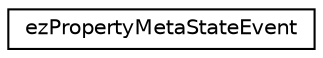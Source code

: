 digraph "Graphical Class Hierarchy"
{
 // LATEX_PDF_SIZE
  edge [fontname="Helvetica",fontsize="10",labelfontname="Helvetica",labelfontsize="10"];
  node [fontname="Helvetica",fontsize="10",shape=record];
  rankdir="LR";
  Node0 [label="ezPropertyMetaStateEvent",height=0.2,width=0.4,color="black", fillcolor="white", style="filled",URL="$d1/dc8/structez_property_meta_state_event.htm",tooltip="Event that is broadcast whenever information about how to present properties is required."];
}
